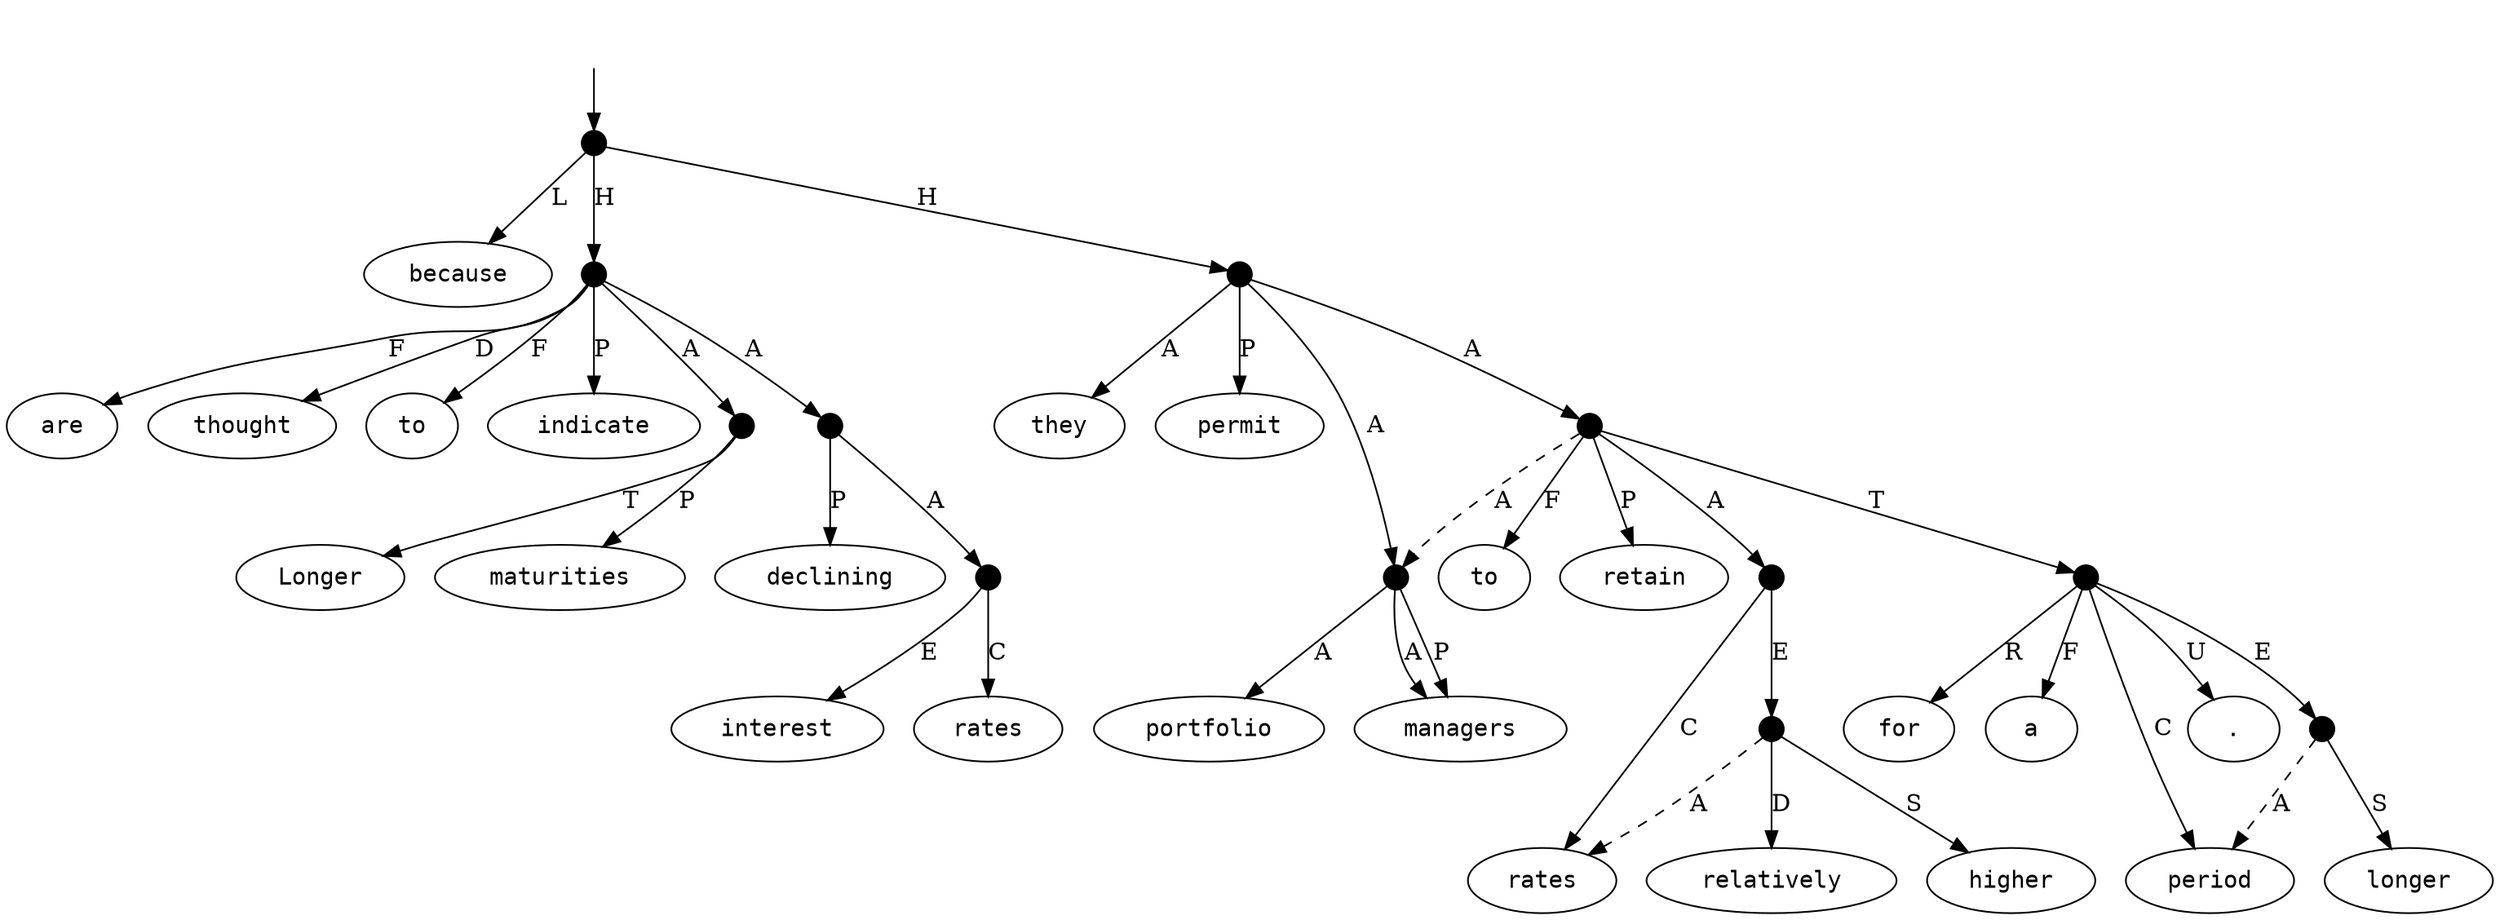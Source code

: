 digraph "20004005" {
  top [ style=invis ];
  top -> 26;
  0 [ label=<<table align="center" border="0" cellspacing="0"><tr><td colspan="2"><font face="Courier">Longer</font></td></tr></table>> ];
  1 [ label=<<table align="center" border="0" cellspacing="0"><tr><td colspan="2"><font face="Courier">maturities</font></td></tr></table>> ];
  2 [ label=<<table align="center" border="0" cellspacing="0"><tr><td colspan="2"><font face="Courier">are</font></td></tr></table>> ];
  3 [ label=<<table align="center" border="0" cellspacing="0"><tr><td colspan="2"><font face="Courier">thought</font></td></tr></table>> ];
  4 [ label=<<table align="center" border="0" cellspacing="0"><tr><td colspan="2"><font face="Courier">to</font></td></tr></table>> ];
  5 [ label=<<table align="center" border="0" cellspacing="0"><tr><td colspan="2"><font face="Courier">indicate</font></td></tr></table>> ];
  6 [ label=<<table align="center" border="0" cellspacing="0"><tr><td colspan="2"><font face="Courier">declining</font></td></tr></table>> ];
  7 [ label=<<table align="center" border="0" cellspacing="0"><tr><td colspan="2"><font face="Courier">interest</font></td></tr></table>> ];
  8 [ label=<<table align="center" border="0" cellspacing="0"><tr><td colspan="2"><font face="Courier">rates</font></td></tr></table>> ];
  9 [ label=<<table align="center" border="0" cellspacing="0"><tr><td colspan="2"><font face="Courier">because</font></td></tr></table>> ];
  10 [ label=<<table align="center" border="0" cellspacing="0"><tr><td colspan="2"><font face="Courier">they</font></td></tr></table>> ];
  11 [ label=<<table align="center" border="0" cellspacing="0"><tr><td colspan="2"><font face="Courier">permit</font></td></tr></table>> ];
  12 [ label=<<table align="center" border="0" cellspacing="0"><tr><td colspan="2"><font face="Courier">portfolio</font></td></tr></table>> ];
  13 [ label=<<table align="center" border="0" cellspacing="0"><tr><td colspan="2"><font face="Courier">managers</font></td></tr></table>> ];
  14 [ label=<<table align="center" border="0" cellspacing="0"><tr><td colspan="2"><font face="Courier">to</font></td></tr></table>> ];
  15 [ label=<<table align="center" border="0" cellspacing="0"><tr><td colspan="2"><font face="Courier">retain</font></td></tr></table>> ];
  16 [ label=<<table align="center" border="0" cellspacing="0"><tr><td colspan="2"><font face="Courier">relatively</font></td></tr></table>> ];
  17 [ label=<<table align="center" border="0" cellspacing="0"><tr><td colspan="2"><font face="Courier">higher</font></td></tr></table>> ];
  18 [ label=<<table align="center" border="0" cellspacing="0"><tr><td colspan="2"><font face="Courier">rates</font></td></tr></table>> ];
  19 [ label=<<table align="center" border="0" cellspacing="0"><tr><td colspan="2"><font face="Courier">for</font></td></tr></table>> ];
  20 [ label=<<table align="center" border="0" cellspacing="0"><tr><td colspan="2"><font face="Courier">a</font></td></tr></table>> ];
  21 [ label=<<table align="center" border="0" cellspacing="0"><tr><td colspan="2"><font face="Courier">longer</font></td></tr></table>> ];
  22 [ label=<<table align="center" border="0" cellspacing="0"><tr><td colspan="2"><font face="Courier">period</font></td></tr></table>> ];
  23 [ label=<<table align="center" border="0" cellspacing="0"><tr><td colspan="2"><font face="Courier">.</font></td></tr></table>> ];
  24 [ shape=point, width=0.2 ];
  25 [ shape=point, width=0.2 ];
  26 [ shape=point, width=0.2 ];
  27 [ shape=point, width=0.2 ];
  28 [ shape=point, width=0.2 ];
  29 [ shape=point, width=0.2 ];
  30 [ shape=point, width=0.2 ];
  31 [ shape=point, width=0.2 ];
  32 [ shape=point, width=0.2 ];
  33 [ shape=point, width=0.2 ];
  34 [ shape=point, width=0.2 ];
  35 [ shape=point, width=0.2 ];
  29 -> 30 [ label="A" ];
  31 -> 14 [ label="F" ];
  33 -> 18 [ label="C" ];
  34 -> 19 [ label="R" ];
  32 -> 18 [ label="A", style=dashed ];
  35 -> 21 [ label="S" ];
  27 -> 6 [ label="P" ];
  30 -> 12 [ label="A" ];
  35 -> 22 [ label="A", style=dashed ];
  31 -> 34 [ label="T" ];
  34 -> 35 [ label="E" ];
  28 -> 7 [ label="E" ];
  29 -> 31 [ label="A" ];
  28 -> 8 [ label="C" ];
  34 -> 20 [ label="F" ];
  32 -> 16 [ label="D" ];
  34 -> 22 [ label="C" ];
  30 -> 13 [ label="A" ];
  30 -> 13 [ label="P" ];
  31 -> 30 [ label="A", style=dashed ];
  29 -> 11 [ label="P" ];
  27 -> 28 [ label="A" ];
  26 -> 25 [ label="H" ];
  24 -> 0 [ label="T" ];
  25 -> 5 [ label="P" ];
  31 -> 15 [ label="P" ];
  34 -> 23 [ label="U" ];
  25 -> 24 [ label="A" ];
  33 -> 32 [ label="E" ];
  26 -> 9 [ label="L" ];
  25 -> 27 [ label="A" ];
  32 -> 17 [ label="S" ];
  31 -> 33 [ label="A" ];
  24 -> 1 [ label="P" ];
  25 -> 3 [ label="D" ];
  25 -> 4 [ label="F" ];
  26 -> 29 [ label="H" ];
  29 -> 10 [ label="A" ];
  25 -> 2 [ label="F" ];
}

